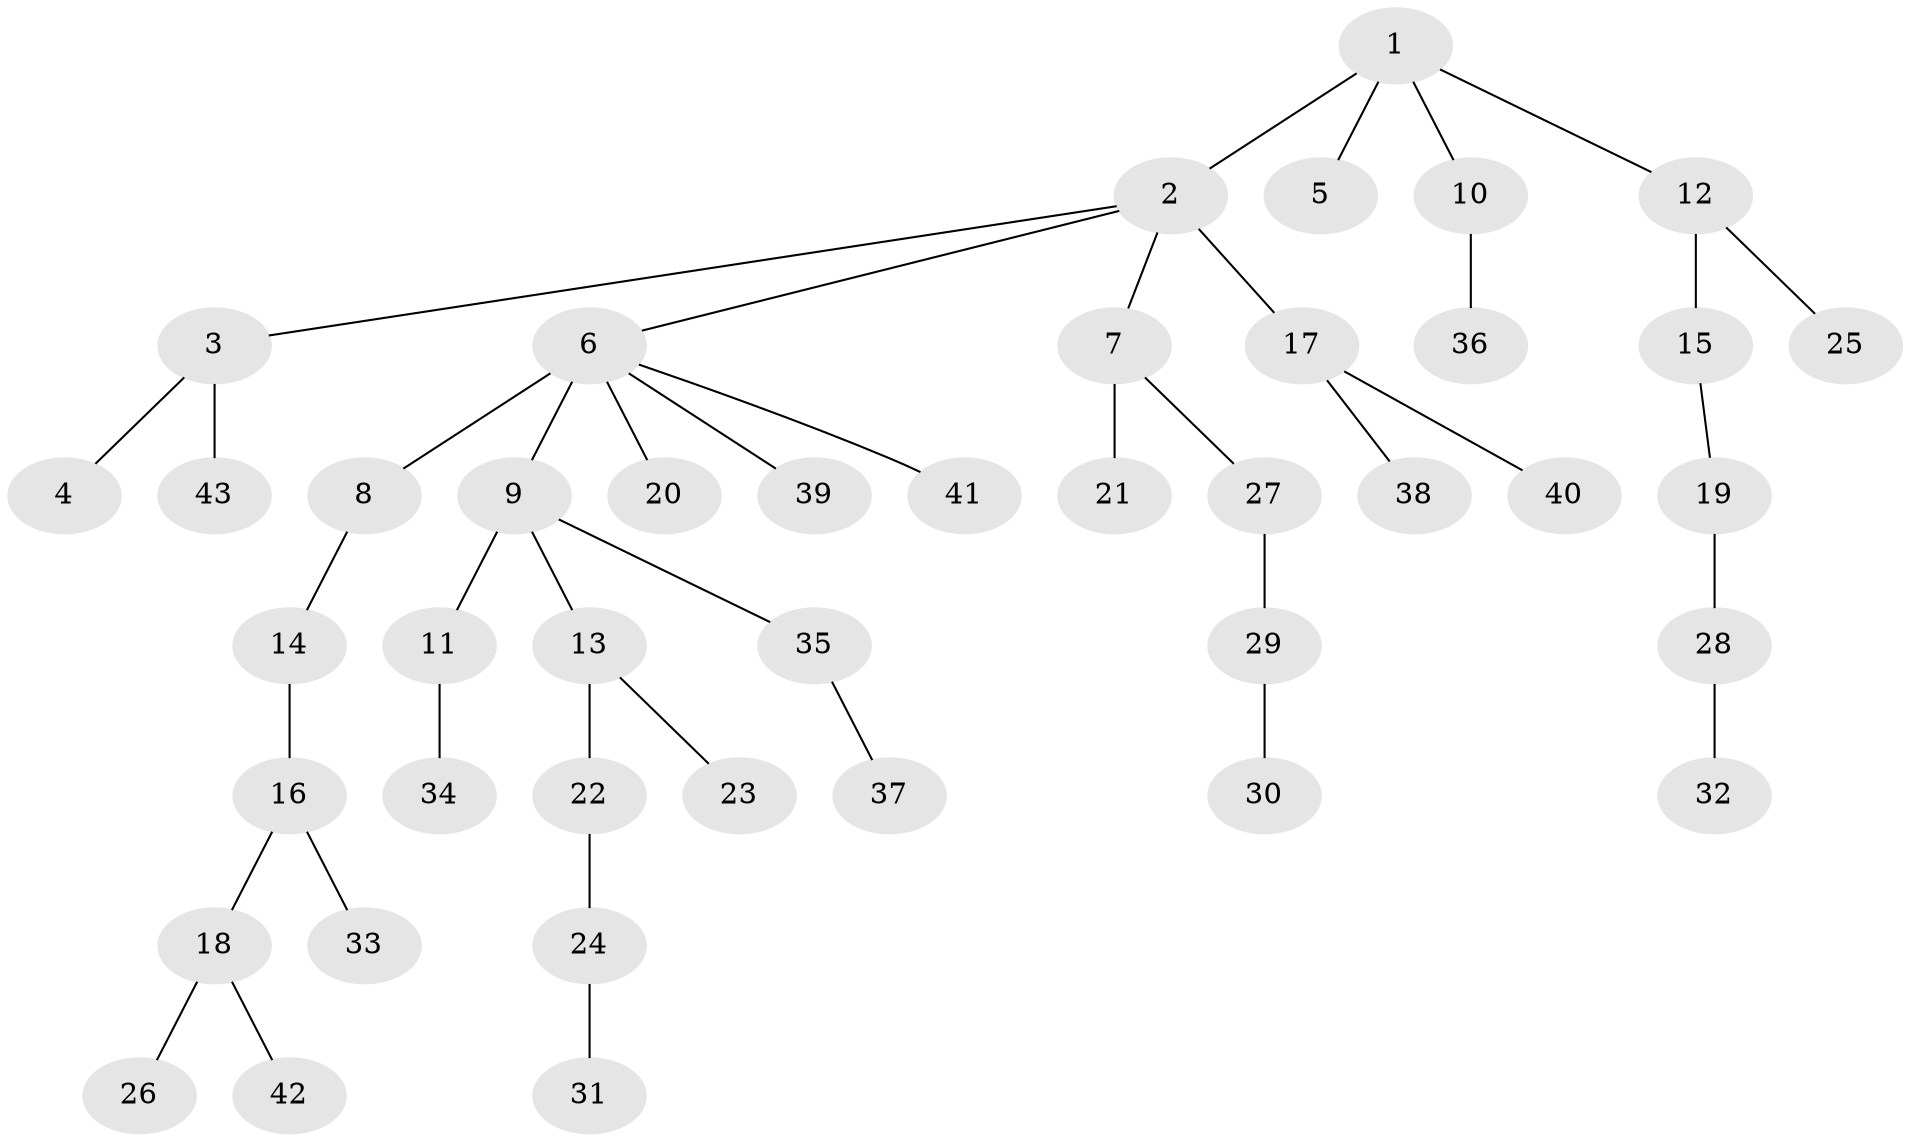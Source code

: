 // original degree distribution, {5: 0.024096385542168676, 7: 0.012048192771084338, 4: 0.060240963855421686, 2: 0.30120481927710846, 1: 0.4939759036144578, 9: 0.012048192771084338, 3: 0.08433734939759036, 6: 0.012048192771084338}
// Generated by graph-tools (version 1.1) at 2025/51/03/04/25 22:51:49]
// undirected, 43 vertices, 42 edges
graph export_dot {
  node [color=gray90,style=filled];
  1;
  2;
  3;
  4;
  5;
  6;
  7;
  8;
  9;
  10;
  11;
  12;
  13;
  14;
  15;
  16;
  17;
  18;
  19;
  20;
  21;
  22;
  23;
  24;
  25;
  26;
  27;
  28;
  29;
  30;
  31;
  32;
  33;
  34;
  35;
  36;
  37;
  38;
  39;
  40;
  41;
  42;
  43;
  1 -- 2 [weight=1.0];
  1 -- 5 [weight=1.0];
  1 -- 10 [weight=1.0];
  1 -- 12 [weight=1.0];
  2 -- 3 [weight=1.0];
  2 -- 6 [weight=1.0];
  2 -- 7 [weight=1.0];
  2 -- 17 [weight=2.0];
  3 -- 4 [weight=1.0];
  3 -- 43 [weight=1.0];
  6 -- 8 [weight=3.0];
  6 -- 9 [weight=1.0];
  6 -- 20 [weight=1.0];
  6 -- 39 [weight=1.0];
  6 -- 41 [weight=1.0];
  7 -- 21 [weight=3.0];
  7 -- 27 [weight=1.0];
  8 -- 14 [weight=1.0];
  9 -- 11 [weight=1.0];
  9 -- 13 [weight=1.0];
  9 -- 35 [weight=1.0];
  10 -- 36 [weight=1.0];
  11 -- 34 [weight=2.0];
  12 -- 15 [weight=3.0];
  12 -- 25 [weight=1.0];
  13 -- 22 [weight=1.0];
  13 -- 23 [weight=1.0];
  14 -- 16 [weight=1.0];
  15 -- 19 [weight=1.0];
  16 -- 18 [weight=1.0];
  16 -- 33 [weight=1.0];
  17 -- 38 [weight=1.0];
  17 -- 40 [weight=1.0];
  18 -- 26 [weight=1.0];
  18 -- 42 [weight=1.0];
  19 -- 28 [weight=1.0];
  22 -- 24 [weight=1.0];
  24 -- 31 [weight=1.0];
  27 -- 29 [weight=1.0];
  28 -- 32 [weight=1.0];
  29 -- 30 [weight=1.0];
  35 -- 37 [weight=1.0];
}

